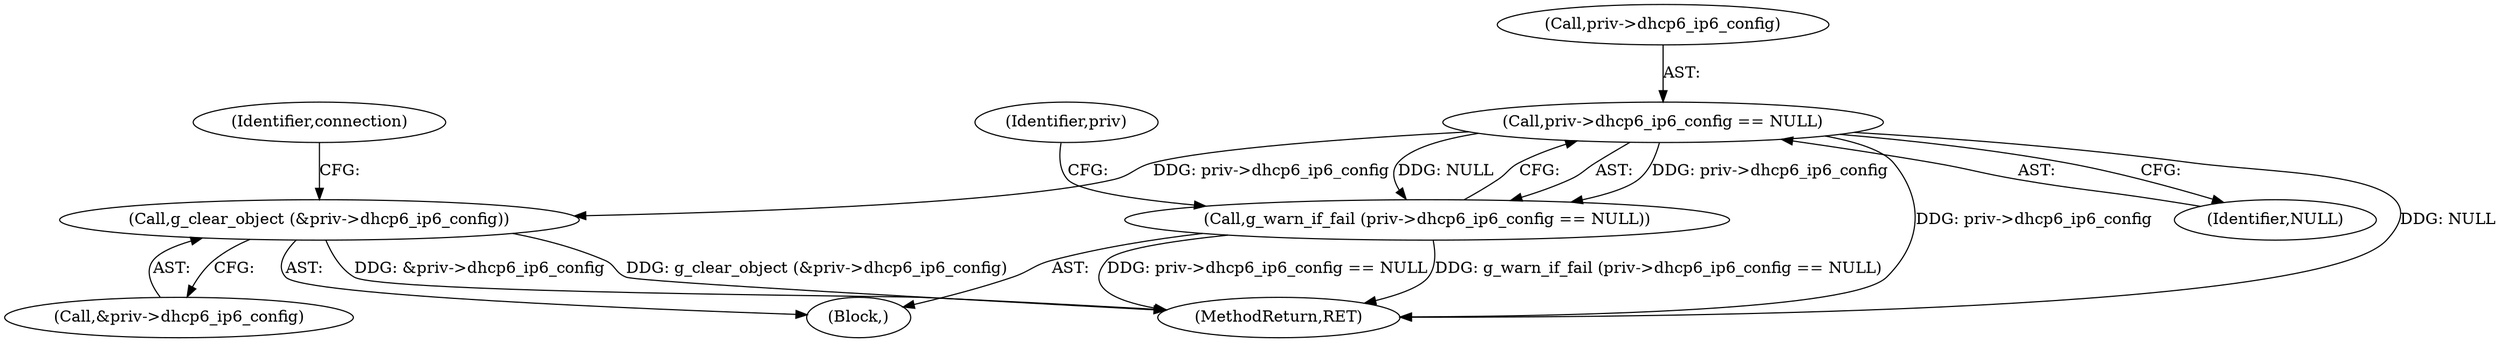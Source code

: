 digraph "0_NetworkManager_d5fc88e573fa58b93034b04d35a2454f5d28cad9@pointer" {
"1006641" [label="(Call,priv->dhcp6_ip6_config == NULL)"];
"1006640" [label="(Call,g_warn_if_fail (priv->dhcp6_ip6_config == NULL))"];
"1006646" [label="(Call,g_clear_object (&priv->dhcp6_ip6_config))"];
"1006646" [label="(Call,g_clear_object (&priv->dhcp6_ip6_config))"];
"1006647" [label="(Call,&priv->dhcp6_ip6_config)"];
"1006640" [label="(Call,g_warn_if_fail (priv->dhcp6_ip6_config == NULL))"];
"1006641" [label="(Call,priv->dhcp6_ip6_config == NULL)"];
"1006642" [label="(Call,priv->dhcp6_ip6_config)"];
"1006649" [label="(Identifier,priv)"];
"1006652" [label="(Identifier,connection)"];
"1006622" [label="(Block,)"];
"1007368" [label="(MethodReturn,RET)"];
"1006645" [label="(Identifier,NULL)"];
"1006641" -> "1006640"  [label="AST: "];
"1006641" -> "1006645"  [label="CFG: "];
"1006642" -> "1006641"  [label="AST: "];
"1006645" -> "1006641"  [label="AST: "];
"1006640" -> "1006641"  [label="CFG: "];
"1006641" -> "1007368"  [label="DDG: priv->dhcp6_ip6_config"];
"1006641" -> "1007368"  [label="DDG: NULL"];
"1006641" -> "1006640"  [label="DDG: priv->dhcp6_ip6_config"];
"1006641" -> "1006640"  [label="DDG: NULL"];
"1006641" -> "1006646"  [label="DDG: priv->dhcp6_ip6_config"];
"1006640" -> "1006622"  [label="AST: "];
"1006649" -> "1006640"  [label="CFG: "];
"1006640" -> "1007368"  [label="DDG: priv->dhcp6_ip6_config == NULL"];
"1006640" -> "1007368"  [label="DDG: g_warn_if_fail (priv->dhcp6_ip6_config == NULL)"];
"1006646" -> "1006622"  [label="AST: "];
"1006646" -> "1006647"  [label="CFG: "];
"1006647" -> "1006646"  [label="AST: "];
"1006652" -> "1006646"  [label="CFG: "];
"1006646" -> "1007368"  [label="DDG: &priv->dhcp6_ip6_config"];
"1006646" -> "1007368"  [label="DDG: g_clear_object (&priv->dhcp6_ip6_config)"];
}
